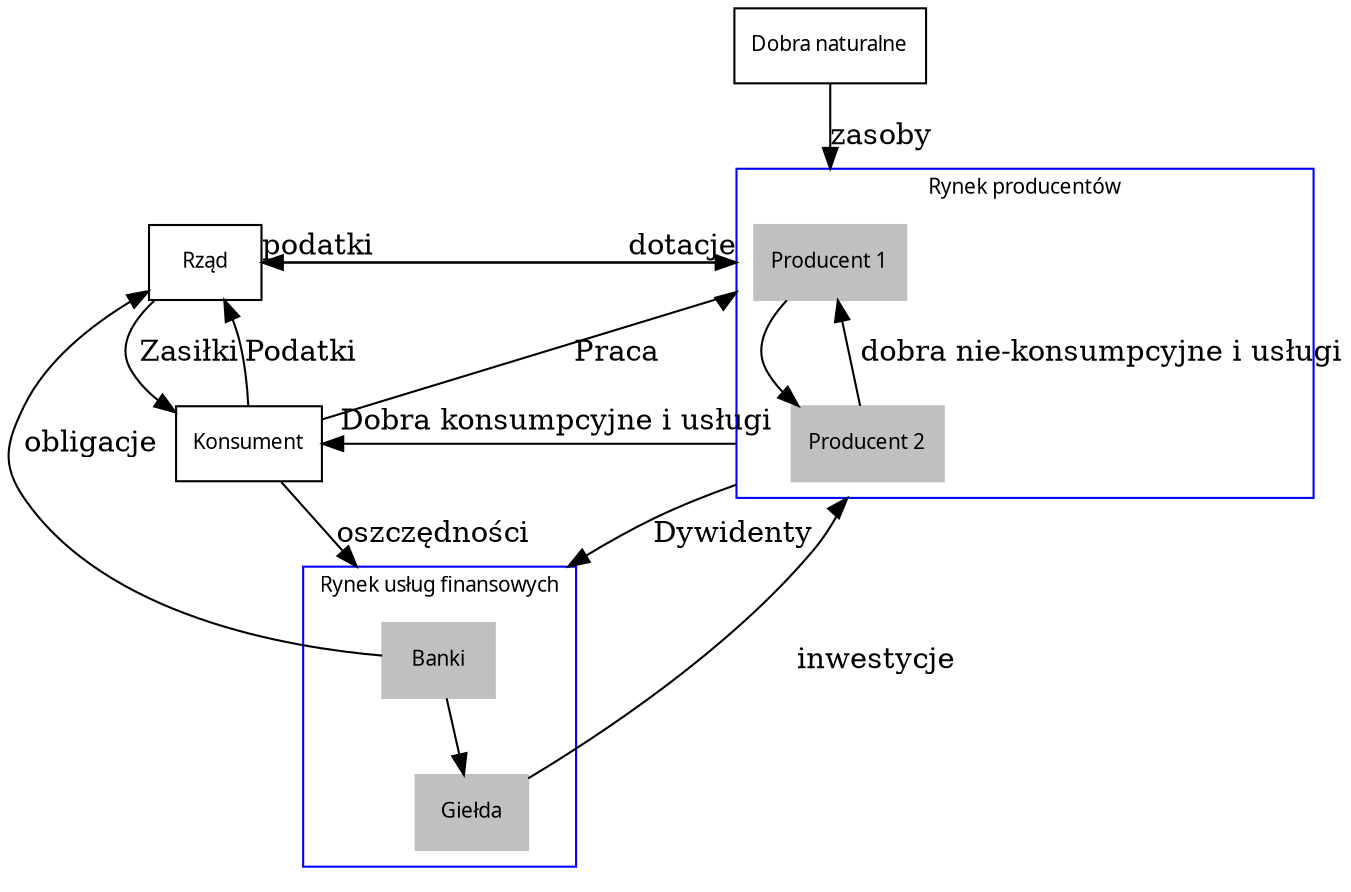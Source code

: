 digraph G {
    graph [fontsize=10 fontname="Verdana" compound=true];
    node [shape=round fontsize=10 fontname="Verdana"];
    compound=true;
    subgraph cluster_1 {
        node [style=filled,color=grey];
        "Producent 1" "Producent 2";
        label = "Rynek producentów";
        color =blue;
    }
    subgraph cluster_2 {
        node [style=filled,color=grey];
        Banki Giełda 
        label = "Rynek usług finansowych";
        color =blue;
    }
    "Producent 1" -> "Producent 2"
    "Producent 2" -> "Producent 1"[label=" dobra nie-konsumpcyjne i usługi"];
    Konsument -> "Producent 1"[lhead=cluster_1, label="Praca"];
    "Producent 2" -> Konsument [ltail=cluster_1, label="Dobra konsumpcyjne i usługi"];
    "Dobra naturalne" -> "Producent 1"[lhead=cluster_1, label="zasoby"];
    Banki -> Giełda;
    Konsument -> Banki[lhead=cluster_2, label="oszczędności"];
    "Producent 2" -> Banki [lhead=cluster_2, ltail=cluster_1, label="Dywidenty"]
    Giełda -> "Producent 2" [lhead=cluster_1, label="inwestycje"]
    Rząd -> Konsument[label=" Zasiłki"];
    Rząd -> "Producent 1" [lhead=cluster_1, headlabel="dotacje"];
    Konsument -> Rząd [label="Podatki"];
    "Producent 1" -> Rząd [ltail=cluster_1, headlabel="podatki"];
    Banki -> Rząd [label="obligacje"]
}